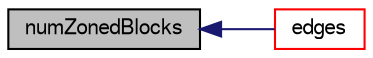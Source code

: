 digraph "numZonedBlocks"
{
  bgcolor="transparent";
  edge [fontname="FreeSans",fontsize="10",labelfontname="FreeSans",labelfontsize="10"];
  node [fontname="FreeSans",fontsize="10",shape=record];
  rankdir="LR";
  Node262 [label="numZonedBlocks",height=0.2,width=0.4,color="black", fillcolor="grey75", style="filled", fontcolor="black"];
  Node262 -> Node263 [dir="back",color="midnightblue",fontsize="10",style="solid",fontname="FreeSans"];
  Node263 [label="edges",height=0.2,width=0.4,color="red",URL="$a24718.html#ae18e01e2a06751fcbe6273d66f5ba9fb"];
}
